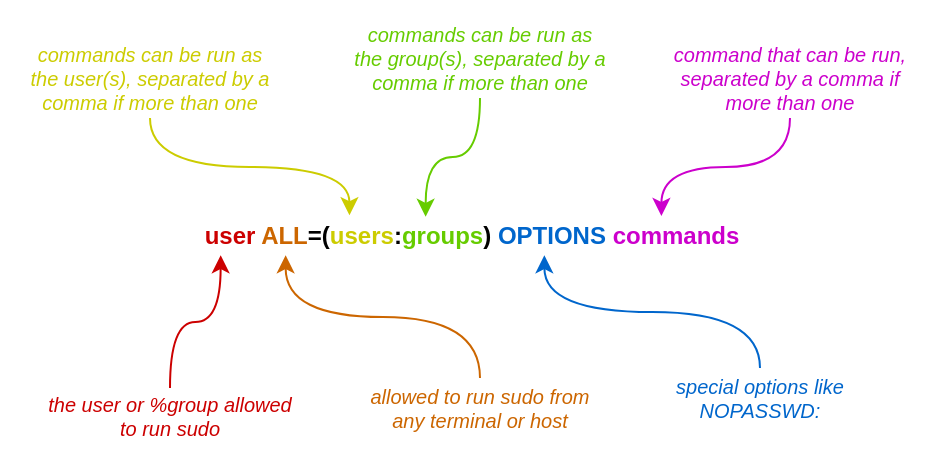 <mxfile version="14.1.8" type="device"><diagram id="J6BoR9l0f_EjazzrXnBF" name="Page-1"><mxGraphModel dx="813" dy="468" grid="0" gridSize="10" guides="1" tooltips="1" connect="1" arrows="1" fold="1" page="1" pageScale="1" pageWidth="850" pageHeight="1100" math="0" shadow="0"><root><mxCell id="0"/><mxCell id="1" parent="0"/><mxCell id="_tUZPF-YqX0vvkWT_DWH-19" value="" style="rounded=0;whiteSpace=wrap;html=1;fontSize=10;strokeColor=none;fillColor=none;" vertex="1" parent="1"><mxGeometry x="10" y="151" width="471" height="230" as="geometry"/></mxCell><mxCell id="_tUZPF-YqX0vvkWT_DWH-1" value="&lt;b style=&quot;background-color: rgb(255 , 255 , 255)&quot;&gt;&lt;font color=&quot;#cc0000&quot;&gt;&amp;nbsp;user&lt;/font&gt; &lt;font color=&quot;#cc6600&quot;&gt;ALL&lt;/font&gt;=(&lt;font color=&quot;#cccc00&quot;&gt;users&lt;/font&gt;:&lt;font color=&quot;#66cc00&quot;&gt;groups&lt;/font&gt;) &lt;font color=&quot;#0066cc&quot;&gt;OPTIONS&lt;/font&gt; &lt;font color=&quot;#cc00cc&quot;&gt;commands&amp;nbsp;&lt;/font&gt;&lt;/b&gt;" style="text;html=1;strokeColor=none;fillColor=none;align=center;verticalAlign=middle;whiteSpace=wrap;rounded=0;" vertex="1" parent="1"><mxGeometry x="105.5" y="259" width="280" height="20" as="geometry"/></mxCell><mxCell id="_tUZPF-YqX0vvkWT_DWH-9" style="edgeStyle=orthogonalEdgeStyle;curved=1;rounded=0;orthogonalLoop=1;jettySize=auto;html=1;entryX=0.053;entryY=0.98;entryDx=0;entryDy=0;entryPerimeter=0;strokeColor=#CC0000;exitX=0.5;exitY=0;exitDx=0;exitDy=0;" edge="1" parent="1" source="_tUZPF-YqX0vvkWT_DWH-14" target="_tUZPF-YqX0vvkWT_DWH-1"><mxGeometry relative="1" as="geometry"/></mxCell><mxCell id="_tUZPF-YqX0vvkWT_DWH-11" style="edgeStyle=orthogonalEdgeStyle;curved=1;rounded=0;orthogonalLoop=1;jettySize=auto;html=1;entryX=0.169;entryY=0.98;entryDx=0;entryDy=0;entryPerimeter=0;strokeColor=#CC6600;" edge="1" parent="1" source="_tUZPF-YqX0vvkWT_DWH-3" target="_tUZPF-YqX0vvkWT_DWH-1"><mxGeometry relative="1" as="geometry"/></mxCell><mxCell id="_tUZPF-YqX0vvkWT_DWH-3" value="&lt;font color=&quot;#cc6600&quot; style=&quot;font-size: 10px;&quot;&gt;allowed to run sudo from any terminal or host&lt;/font&gt;" style="text;html=1;strokeColor=none;fillColor=none;align=center;verticalAlign=middle;whiteSpace=wrap;rounded=0;fontSize=10;fontStyle=2" vertex="1" parent="1"><mxGeometry x="185" y="340" width="130" height="30" as="geometry"/></mxCell><mxCell id="_tUZPF-YqX0vvkWT_DWH-8" style="edgeStyle=orthogonalEdgeStyle;rounded=0;orthogonalLoop=1;jettySize=auto;html=1;entryX=0.283;entryY=-0.02;entryDx=0;entryDy=0;entryPerimeter=0;curved=1;exitX=0.5;exitY=1;exitDx=0;exitDy=0;strokeColor=#CCCC00;" edge="1" parent="1" source="_tUZPF-YqX0vvkWT_DWH-15" target="_tUZPF-YqX0vvkWT_DWH-1"><mxGeometry relative="1" as="geometry"/></mxCell><mxCell id="_tUZPF-YqX0vvkWT_DWH-10" style="edgeStyle=orthogonalEdgeStyle;curved=1;rounded=0;orthogonalLoop=1;jettySize=auto;html=1;entryX=0.419;entryY=0.02;entryDx=0;entryDy=0;entryPerimeter=0;strokeColor=#66CC00;exitX=0.5;exitY=1;exitDx=0;exitDy=0;" edge="1" parent="1" source="_tUZPF-YqX0vvkWT_DWH-16" target="_tUZPF-YqX0vvkWT_DWH-1"><mxGeometry relative="1" as="geometry"/></mxCell><mxCell id="_tUZPF-YqX0vvkWT_DWH-12" style="edgeStyle=orthogonalEdgeStyle;curved=1;rounded=0;orthogonalLoop=1;jettySize=auto;html=1;entryX=0.631;entryY=0.98;entryDx=0;entryDy=0;entryPerimeter=0;strokeColor=#0066CC;" edge="1" parent="1" source="_tUZPF-YqX0vvkWT_DWH-6" target="_tUZPF-YqX0vvkWT_DWH-1"><mxGeometry relative="1" as="geometry"/></mxCell><mxCell id="_tUZPF-YqX0vvkWT_DWH-6" value="&lt;font color=&quot;#0066cc&quot; style=&quot;font-size: 10px;&quot;&gt;special options like NOPASSWD:&lt;/font&gt;" style="text;html=1;strokeColor=none;fillColor=none;align=center;verticalAlign=middle;whiteSpace=wrap;rounded=0;fontSize=10;fontStyle=2" vertex="1" parent="1"><mxGeometry x="325" y="335" width="130" height="30" as="geometry"/></mxCell><mxCell id="_tUZPF-YqX0vvkWT_DWH-13" style="edgeStyle=orthogonalEdgeStyle;curved=1;rounded=0;orthogonalLoop=1;jettySize=auto;html=1;entryX=0.84;entryY=0;entryDx=0;entryDy=0;entryPerimeter=0;strokeColor=#CC00CC;exitX=0.5;exitY=1;exitDx=0;exitDy=0;" edge="1" parent="1" source="_tUZPF-YqX0vvkWT_DWH-17" target="_tUZPF-YqX0vvkWT_DWH-1"><mxGeometry relative="1" as="geometry"/></mxCell><mxCell id="_tUZPF-YqX0vvkWT_DWH-14" value="&lt;font color=&quot;#cc0000&quot; style=&quot;font-size: 10px;&quot;&gt;the user or %group allowed to run sudo&lt;/font&gt;" style="text;html=1;strokeColor=none;fillColor=none;align=center;verticalAlign=middle;whiteSpace=wrap;rounded=0;fontSize=10;fontStyle=2" vertex="1" parent="1"><mxGeometry x="30" y="345" width="130" height="27" as="geometry"/></mxCell><mxCell id="_tUZPF-YqX0vvkWT_DWH-15" value="&lt;font color=&quot;#cccc00&quot; style=&quot;font-size: 10px;&quot;&gt;commands can be run as the user(s), separated by a comma if more than one&lt;/font&gt;" style="text;html=1;strokeColor=none;fillColor=none;align=center;verticalAlign=middle;whiteSpace=wrap;rounded=0;fontSize=10;fontStyle=2" vertex="1" parent="1"><mxGeometry x="20" y="170" width="130" height="40" as="geometry"/></mxCell><mxCell id="_tUZPF-YqX0vvkWT_DWH-16" value="&lt;font color=&quot;#66cc00&quot; style=&quot;font-size: 10px;&quot;&gt;commands can be run as the group(s), separated by a comma if more than one&lt;/font&gt;" style="text;html=1;strokeColor=none;fillColor=none;align=center;verticalAlign=middle;whiteSpace=wrap;rounded=0;fontSize=10;fontStyle=2" vertex="1" parent="1"><mxGeometry x="185" y="160" width="130" height="40" as="geometry"/></mxCell><mxCell id="_tUZPF-YqX0vvkWT_DWH-17" value="&lt;font color=&quot;#cc00cc&quot; style=&quot;font-size: 10px;&quot;&gt;command that can be run, separated by a comma if more than one&lt;/font&gt;" style="text;html=1;strokeColor=none;fillColor=none;align=center;verticalAlign=middle;whiteSpace=wrap;rounded=0;fontSize=10;fontStyle=2" vertex="1" parent="1"><mxGeometry x="340" y="170" width="130" height="40" as="geometry"/></mxCell></root></mxGraphModel></diagram></mxfile>